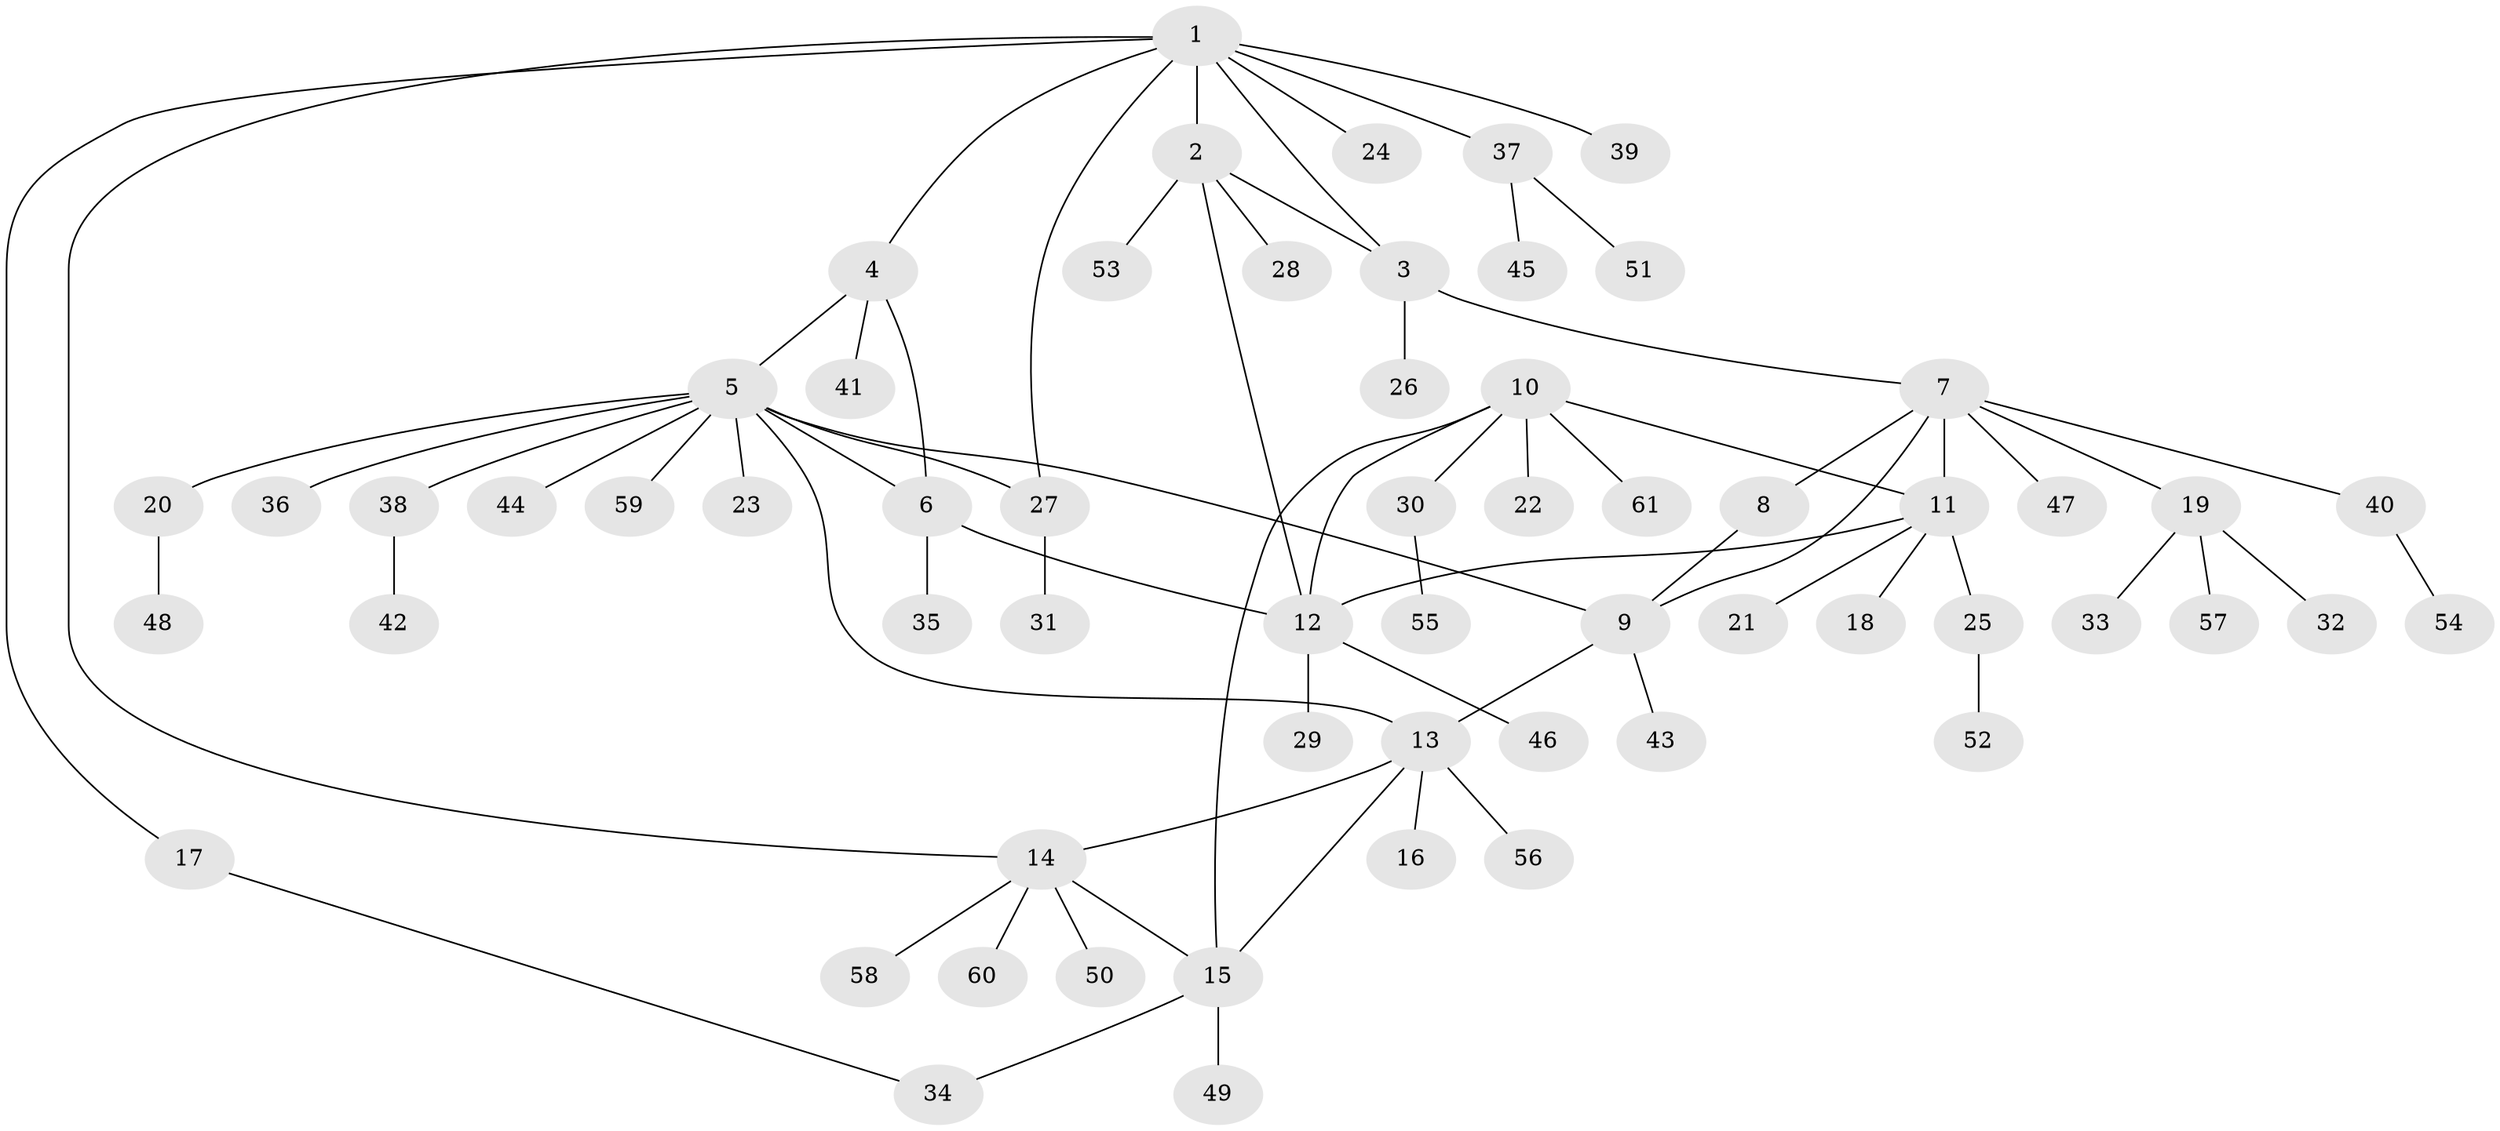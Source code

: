 // coarse degree distribution, {8: 0.05555555555555555, 3: 0.16666666666666666, 7: 0.05555555555555555, 10: 0.05555555555555555, 1: 0.6666666666666666}
// Generated by graph-tools (version 1.1) at 2025/19/03/04/25 18:19:45]
// undirected, 61 vertices, 73 edges
graph export_dot {
graph [start="1"]
  node [color=gray90,style=filled];
  1;
  2;
  3;
  4;
  5;
  6;
  7;
  8;
  9;
  10;
  11;
  12;
  13;
  14;
  15;
  16;
  17;
  18;
  19;
  20;
  21;
  22;
  23;
  24;
  25;
  26;
  27;
  28;
  29;
  30;
  31;
  32;
  33;
  34;
  35;
  36;
  37;
  38;
  39;
  40;
  41;
  42;
  43;
  44;
  45;
  46;
  47;
  48;
  49;
  50;
  51;
  52;
  53;
  54;
  55;
  56;
  57;
  58;
  59;
  60;
  61;
  1 -- 2;
  1 -- 3;
  1 -- 4;
  1 -- 14;
  1 -- 17;
  1 -- 24;
  1 -- 27;
  1 -- 37;
  1 -- 39;
  2 -- 3;
  2 -- 12;
  2 -- 28;
  2 -- 53;
  3 -- 7;
  3 -- 26;
  4 -- 5;
  4 -- 6;
  4 -- 41;
  5 -- 6;
  5 -- 9;
  5 -- 13;
  5 -- 20;
  5 -- 23;
  5 -- 27;
  5 -- 36;
  5 -- 38;
  5 -- 44;
  5 -- 59;
  6 -- 12;
  6 -- 35;
  7 -- 8;
  7 -- 9;
  7 -- 11;
  7 -- 19;
  7 -- 40;
  7 -- 47;
  8 -- 9;
  9 -- 13;
  9 -- 43;
  10 -- 11;
  10 -- 12;
  10 -- 15;
  10 -- 22;
  10 -- 30;
  10 -- 61;
  11 -- 12;
  11 -- 18;
  11 -- 21;
  11 -- 25;
  12 -- 29;
  12 -- 46;
  13 -- 14;
  13 -- 15;
  13 -- 16;
  13 -- 56;
  14 -- 15;
  14 -- 50;
  14 -- 58;
  14 -- 60;
  15 -- 34;
  15 -- 49;
  17 -- 34;
  19 -- 32;
  19 -- 33;
  19 -- 57;
  20 -- 48;
  25 -- 52;
  27 -- 31;
  30 -- 55;
  37 -- 45;
  37 -- 51;
  38 -- 42;
  40 -- 54;
}
